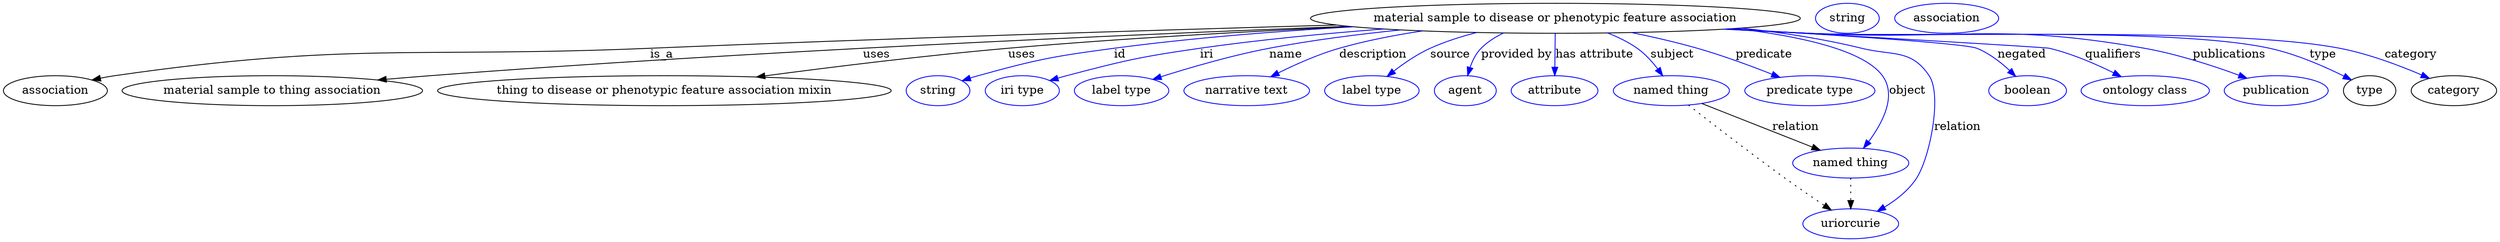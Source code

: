 digraph {
	graph [bb="0,0,2430,283"];
	node [label="\N"];
	"material sample to disease or phenotypic feature association"	 [height=0.5,
		label="material sample to disease or phenotypic feature association",
		pos="1489,265",
		width=6.2286];
	association	 [height=0.5,
		pos="50.046,178",
		width=1.3902];
	"material sample to disease or phenotypic feature association" -> association	 [label=is_a,
		lp="597.05,221.5",
		pos="e,86.234,190.45 1280,258.4 1097,252.2 823.78,241.96 586.05,229 373.85,217.43 318.02,234.59 109.05,196 104.84,195.22 100.51,194.25 \
96.198,193.16"];
	"material sample to thing association"	 [height=0.5,
		pos="257.05,178",
		width=3.8635];
	"material sample to disease or phenotypic feature association" -> "material sample to thing association"	 [label=uses,
		lp="804.05,221.5",
		pos="e,356.5,190.66 1289.4,256.72 1071.6,246.67 712.98,227.08 405.05,196 392.65,194.75 379.68,193.33 366.8,191.86"];
	"thing to disease or phenotypic feature association mixin"	 [height=0.5,
		pos="623.05,178",
		width=5.7953];
	"material sample to disease or phenotypic feature association" -> "thing to disease or phenotypic feature association mixin"	 [label=uses,
		lp="964.05,221.5",
		pos="e,713.88,194.25 1294.5,256.04 1192.4,250.3 1065.2,241.54 952.05,229 875.29,220.49 789.04,206.98 724.12,195.99"];
	id	 [color=blue,
		height=0.5,
		label=string,
		pos="880.05,178",
		width=0.84854];
	"material sample to disease or phenotypic feature association" -> id	 [color=blue,
		label=id,
		lp="1065.5,221.5",
		pos="e,903.86,189.61 1300.6,255.23 1225.5,249.76 1138.4,241.45 1060,229 996.91,218.97 980.58,216.54 920.05,196 917.79,195.24 915.5,194.39 \
913.2,193.5",
		style=solid];
	iri	 [color=blue,
		height=0.5,
		label="iri type",
		pos="965.05,178",
		width=1.011];
	"material sample to disease or phenotypic feature association" -> iri	 [color=blue,
		label=iri,
		lp="1154.5,221.5",
		pos="e,993.05,189.66 1328.4,252.42 1271.3,246.78 1206.6,239.09 1148,229 1086.3,218.36 1070.8,214.79 1011,196 1008.3,195.13 1005.5,194.18 \
1002.6,193.18",
		style=solid];
	name	 [color=blue,
		height=0.5,
		label="label type",
		pos="1065,178",
		width=1.2638];
	"material sample to disease or phenotypic feature association" -> name	 [color=blue,
		label=name,
		lp="1230.5,221.5",
		pos="e,1097,190.92 1343.4,251.28 1301.6,245.88 1256.3,238.62 1215,229 1177.6,220.27 1136.4,205.88 1106.6,194.61",
		style=solid];
	description	 [color=blue,
		height=0.5,
		label="narrative text",
		pos="1186,178",
		width=1.6068];
	"material sample to disease or phenotypic feature association" -> description	 [color=blue,
		label=description,
		lp="1313.5,221.5",
		pos="e,1211.8,194.39 1366,249.94 1338.3,244.78 1309.3,237.96 1283,229 1261.4,221.63 1238.7,209.95 1220.8,199.63",
		style=solid];
	source	 [color=blue,
		height=0.5,
		label="label type",
		pos="1307,178",
		width=1.2638];
	"material sample to disease or phenotypic feature association" -> source	 [color=blue,
		label=source,
		lp="1388,221.5",
		pos="e,1323.9,194.72 1416.5,247.92 1400.7,242.89 1384.4,236.63 1370,229 1356.2,221.69 1342.6,211.12 1331.5,201.5",
		style=solid];
	"provided by"	 [color=blue,
		height=0.5,
		label=agent,
		pos="1400,178",
		width=0.83048];
	"material sample to disease or phenotypic feature association" -> "provided by"	 [color=blue,
		label="provided by",
		lp="1452,221.5",
		pos="e,1403.4,196.23 1442.7,247.34 1434,242.42 1425.6,236.36 1419,229 1413.2,222.47 1409.2,214.01 1406.3,205.86",
		style=solid];
	"has attribute"	 [color=blue,
		height=0.5,
		label=attribute,
		pos="1488,178",
		width=1.1193];
	"material sample to disease or phenotypic feature association" -> "has attribute"	 [color=blue,
		label="has attribute",
		lp="1522.5,221.5",
		pos="e,1488.3,196 1488.8,246.97 1488.7,235.19 1488.5,219.56 1488.4,206.16",
		style=solid];
	subject	 [color=blue,
		height=0.5,
		label="named thing",
		pos="1602,178",
		width=1.5346];
	"material sample to disease or phenotypic feature association" -> subject	 [color=blue,
		label=subject,
		lp="1594.5,221.5",
		pos="e,1590.3,195.64 1531.3,247.15 1541.2,242.02 1551.4,235.91 1560,229 1569,221.82 1577.4,212.47 1584.2,203.73",
		style=solid];
	predicate	 [color=blue,
		height=0.5,
		label="predicate type",
		pos="1736,178",
		width=1.679];
	"material sample to disease or phenotypic feature association" -> predicate	 [color=blue,
		label=predicate,
		lp="1680,221.5",
		pos="e,1704,193.27 1557.2,247.84 1577,242.36 1598.5,235.9 1618,229 1644,219.82 1672.3,207.64 1694.7,197.49",
		style=solid];
	object	 [color=blue,
		height=0.5,
		label="named thing",
		pos="1780,91",
		width=1.5346];
	"material sample to disease or phenotypic feature association" -> object	 [color=blue,
		label=object,
		lp="1831,178",
		pos="e,1792.2,108.63 1638.3,251.49 1710,241.41 1784.8,224.34 1805,196 1821.6,172.81 1809.7,140.12 1797.3,117.41",
		style=solid];
	relation	 [color=blue,
		height=0.5,
		label=uriorcurie,
		pos="1780,18",
		width=1.2638];
	"material sample to disease or phenotypic feature association" -> relation	 [color=blue,
		label=relation,
		lp="1881,134.5",
		pos="e,1805.6,33.001 1656,252.97 1696.7,247.67 1739.9,240.02 1779,229 1813.3,219.36 1832.7,225.92 1852,196 1864.1,177.27 1861.2,106.34 \
1844,73 1837.1,59.59 1825.4,48.067 1813.9,39.084",
		style=solid];
	negated	 [color=blue,
		height=0.5,
		label=boolean,
		pos="1960,178",
		width=1.0652];
	"material sample to disease or phenotypic feature association" -> negated	 [color=blue,
		label=negated,
		lp="1951.5,221.5",
		pos="e,1947.6,195.37 1649.8,252.43 1765.4,243.2 1902,231.79 1908,229 1920.7,223.17 1932.2,212.87 1941,203.05",
		style=solid];
	qualifiers	 [color=blue,
		height=0.5,
		label="ontology class",
		pos="2078,178",
		width=1.7151];
	"material sample to disease or phenotypic feature association" -> qualifiers	 [color=blue,
		label=qualifiers,
		lp="2041,221.5",
		pos="e,2052.6,194.43 1649.8,252.44 1674,250.59 1698.7,248.73 1722,247 1835.4,238.62 1867.5,259.2 1977,229 2000.5,222.54 2024.9,210.41 \
2043.8,199.6",
		style=solid];
	publications	 [color=blue,
		height=0.5,
		label=publication,
		pos="2208,178",
		width=1.3902];
	"material sample to disease or phenotypic feature association" -> publications	 [color=blue,
		label=publications,
		lp="2155.5,221.5",
		pos="e,2177.6,192.42 1647.2,252.23 1672.3,250.37 1697.9,248.56 1722,247 1877,237.02 1918.9,260.46 2071,229 2104.8,222.02 2141.3,208.09 \
2168.1,196.55",
		style=solid];
	type	 [height=0.5,
		pos="2303,178",
		width=0.75];
	"material sample to disease or phenotypic feature association" -> type	 [color=blue,
		label=type,
		lp="2246,221.5",
		pos="e,2282.9,190.45 1645.3,252.08 1671,250.21 1697.2,248.43 1722,247 1826.6,240.97 2091,252.76 2193,229 2222,222.26 2252.4,207.45 2273.9,\
195.52",
		style=solid];
	category	 [height=0.5,
		pos="2389,178",
		width=1.1374];
	"material sample to disease or phenotypic feature association" -> category	 [color=blue,
		label=category,
		lp="2332.5,221.5",
		pos="e,2362.7,191.77 1644.7,252.02 1670.5,250.15 1697,248.38 1722,247 1841.9,240.37 2144.6,253.75 2262,229 2294.2,222.23 2328.7,207.88 \
2353.6,196.13",
		style=solid];
	subject -> object	 [label=relation,
		lp="1723,134.5",
		pos="e,1749.4,105.98 1633.1,162.85 1662.8,148.31 1707.8,126.3 1740.2,110.47"];
	subject -> relation	 [pos="e,1760.6,34.435 1620.4,160.71 1642.8,139.73 1681.9,103.41 1716,73 1727.9,62.421 1741.3,50.916 1752.7,41.177",
		style=dotted];
	object -> relation	 [pos="e,1780,36.09 1780,72.955 1780,64.883 1780,55.176 1780,46.182",
		style=dotted];
	association_type	 [color=blue,
		height=0.5,
		label=string,
		pos="1762,265",
		width=0.84854];
	association_category	 [color=blue,
		height=0.5,
		label=association,
		pos="1861,265",
		width=1.3902];
}
